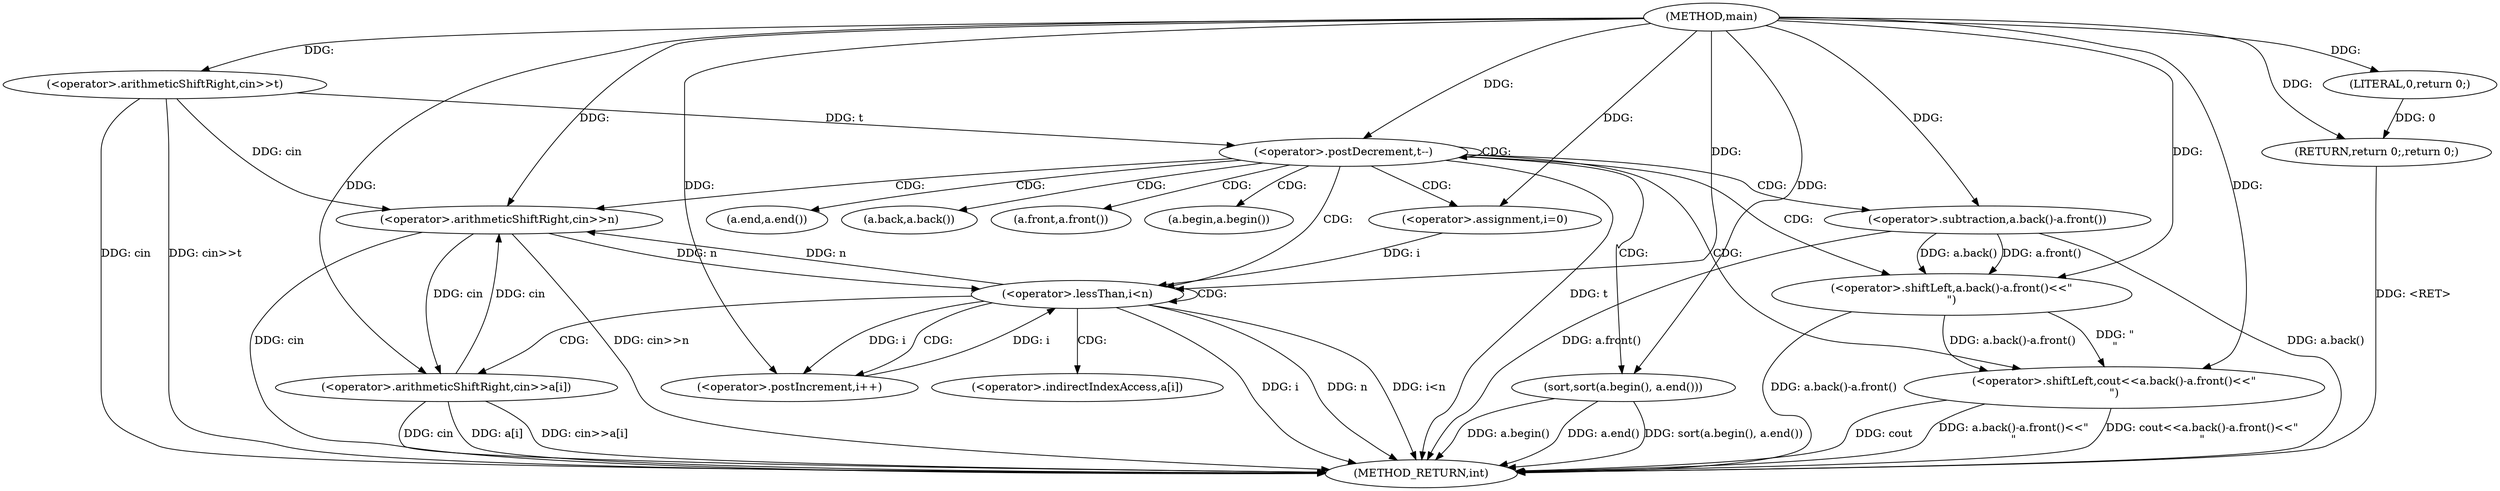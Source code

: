 digraph "main" {  
"1000101" [label = "(METHOD,main)" ]
"1000145" [label = "(METHOD_RETURN,int)" ]
"1000104" [label = "(<operator>.arithmeticShiftRight,cin>>t)" ]
"1000143" [label = "(RETURN,return 0;,return 0;)" ]
"1000110" [label = "(<operator>.postDecrement,t--)" ]
"1000144" [label = "(LITERAL,0,return 0;)" ]
"1000114" [label = "(<operator>.arithmeticShiftRight,cin>>n)" ]
"1000133" [label = "(sort,sort(a.begin(), a.end()))" ]
"1000136" [label = "(<operator>.shiftLeft,cout<<a.back()-a.front()<<\"\n\")" ]
"1000120" [label = "(<operator>.assignment,i=0)" ]
"1000123" [label = "(<operator>.lessThan,i<n)" ]
"1000126" [label = "(<operator>.postIncrement,i++)" ]
"1000128" [label = "(<operator>.arithmeticShiftRight,cin>>a[i])" ]
"1000138" [label = "(<operator>.shiftLeft,a.back()-a.front()<<\"\n\")" ]
"1000139" [label = "(<operator>.subtraction,a.back()-a.front())" ]
"1000134" [label = "(a.begin,a.begin())" ]
"1000135" [label = "(a.end,a.end())" ]
"1000130" [label = "(<operator>.indirectIndexAccess,a[i])" ]
"1000140" [label = "(a.back,a.back())" ]
"1000141" [label = "(a.front,a.front())" ]
  "1000104" -> "1000145"  [ label = "DDG: cin"] 
  "1000104" -> "1000145"  [ label = "DDG: cin>>t"] 
  "1000110" -> "1000145"  [ label = "DDG: t"] 
  "1000114" -> "1000145"  [ label = "DDG: cin"] 
  "1000114" -> "1000145"  [ label = "DDG: cin>>n"] 
  "1000123" -> "1000145"  [ label = "DDG: i"] 
  "1000123" -> "1000145"  [ label = "DDG: n"] 
  "1000123" -> "1000145"  [ label = "DDG: i<n"] 
  "1000133" -> "1000145"  [ label = "DDG: a.begin()"] 
  "1000133" -> "1000145"  [ label = "DDG: a.end()"] 
  "1000133" -> "1000145"  [ label = "DDG: sort(a.begin(), a.end())"] 
  "1000139" -> "1000145"  [ label = "DDG: a.back()"] 
  "1000139" -> "1000145"  [ label = "DDG: a.front()"] 
  "1000138" -> "1000145"  [ label = "DDG: a.back()-a.front()"] 
  "1000136" -> "1000145"  [ label = "DDG: a.back()-a.front()<<\"\n\""] 
  "1000136" -> "1000145"  [ label = "DDG: cout<<a.back()-a.front()<<\"\n\""] 
  "1000128" -> "1000145"  [ label = "DDG: cin"] 
  "1000128" -> "1000145"  [ label = "DDG: a[i]"] 
  "1000128" -> "1000145"  [ label = "DDG: cin>>a[i]"] 
  "1000143" -> "1000145"  [ label = "DDG: <RET>"] 
  "1000136" -> "1000145"  [ label = "DDG: cout"] 
  "1000144" -> "1000143"  [ label = "DDG: 0"] 
  "1000101" -> "1000143"  [ label = "DDG: "] 
  "1000101" -> "1000104"  [ label = "DDG: "] 
  "1000101" -> "1000144"  [ label = "DDG: "] 
  "1000104" -> "1000110"  [ label = "DDG: t"] 
  "1000101" -> "1000110"  [ label = "DDG: "] 
  "1000104" -> "1000114"  [ label = "DDG: cin"] 
  "1000128" -> "1000114"  [ label = "DDG: cin"] 
  "1000101" -> "1000114"  [ label = "DDG: "] 
  "1000123" -> "1000114"  [ label = "DDG: n"] 
  "1000101" -> "1000120"  [ label = "DDG: "] 
  "1000101" -> "1000133"  [ label = "DDG: "] 
  "1000101" -> "1000136"  [ label = "DDG: "] 
  "1000138" -> "1000136"  [ label = "DDG: \"\n\""] 
  "1000138" -> "1000136"  [ label = "DDG: a.back()-a.front()"] 
  "1000120" -> "1000123"  [ label = "DDG: i"] 
  "1000126" -> "1000123"  [ label = "DDG: i"] 
  "1000101" -> "1000123"  [ label = "DDG: "] 
  "1000114" -> "1000123"  [ label = "DDG: n"] 
  "1000123" -> "1000126"  [ label = "DDG: i"] 
  "1000101" -> "1000126"  [ label = "DDG: "] 
  "1000114" -> "1000128"  [ label = "DDG: cin"] 
  "1000101" -> "1000128"  [ label = "DDG: "] 
  "1000139" -> "1000138"  [ label = "DDG: a.front()"] 
  "1000139" -> "1000138"  [ label = "DDG: a.back()"] 
  "1000101" -> "1000138"  [ label = "DDG: "] 
  "1000101" -> "1000139"  [ label = "DDG: "] 
  "1000110" -> "1000110"  [ label = "CDG: "] 
  "1000110" -> "1000120"  [ label = "CDG: "] 
  "1000110" -> "1000141"  [ label = "CDG: "] 
  "1000110" -> "1000123"  [ label = "CDG: "] 
  "1000110" -> "1000139"  [ label = "CDG: "] 
  "1000110" -> "1000135"  [ label = "CDG: "] 
  "1000110" -> "1000114"  [ label = "CDG: "] 
  "1000110" -> "1000133"  [ label = "CDG: "] 
  "1000110" -> "1000136"  [ label = "CDG: "] 
  "1000110" -> "1000140"  [ label = "CDG: "] 
  "1000110" -> "1000138"  [ label = "CDG: "] 
  "1000110" -> "1000134"  [ label = "CDG: "] 
  "1000123" -> "1000126"  [ label = "CDG: "] 
  "1000123" -> "1000128"  [ label = "CDG: "] 
  "1000123" -> "1000123"  [ label = "CDG: "] 
  "1000123" -> "1000130"  [ label = "CDG: "] 
}
